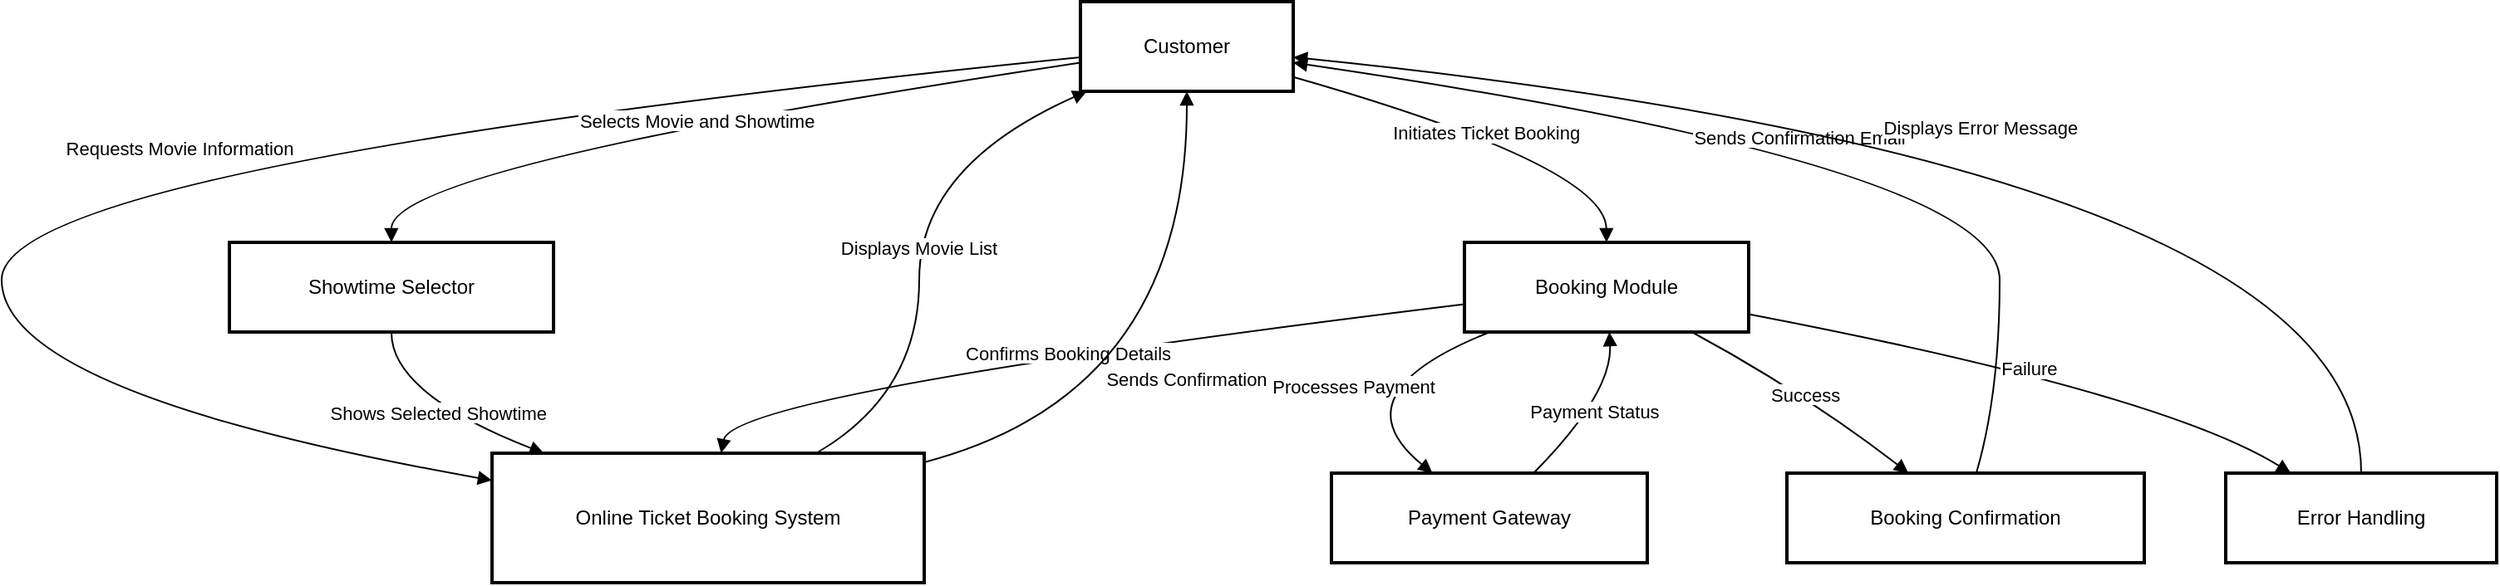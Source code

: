 <mxfile version="26.1.0">
  <diagram name="Page-1" id="0Gqs2zB3fQ_JKMYZYUpU">
    <mxGraphModel>
      <root>
        <mxCell id="0" />
        <mxCell id="1" parent="0" />
        <mxCell id="2" value="Customer" style="whiteSpace=wrap;strokeWidth=2;" vertex="1" parent="1">
          <mxGeometry x="758" y="8" width="128" height="54" as="geometry" />
        </mxCell>
        <mxCell id="3" value="Online Ticket Booking System" style="whiteSpace=wrap;strokeWidth=2;" vertex="1" parent="1">
          <mxGeometry x="404" y="280" width="260" height="78" as="geometry" />
        </mxCell>
        <mxCell id="4" value="Showtime Selector" style="whiteSpace=wrap;strokeWidth=2;" vertex="1" parent="1">
          <mxGeometry x="246" y="153" width="195" height="54" as="geometry" />
        </mxCell>
        <mxCell id="5" value="Booking Module" style="whiteSpace=wrap;strokeWidth=2;" vertex="1" parent="1">
          <mxGeometry x="989" y="153" width="171" height="54" as="geometry" />
        </mxCell>
        <mxCell id="6" value="Payment Gateway" style="whiteSpace=wrap;strokeWidth=2;" vertex="1" parent="1">
          <mxGeometry x="909" y="292" width="190" height="54" as="geometry" />
        </mxCell>
        <mxCell id="7" value="Booking Confirmation" style="whiteSpace=wrap;strokeWidth=2;" vertex="1" parent="1">
          <mxGeometry x="1183" y="292" width="215" height="54" as="geometry" />
        </mxCell>
        <mxCell id="8" value="Error Handling" style="whiteSpace=wrap;strokeWidth=2;" vertex="1" parent="1">
          <mxGeometry x="1447" y="292" width="163" height="54" as="geometry" />
        </mxCell>
        <mxCell id="9" value="Requests Movie Information" style="curved=1;startArrow=none;endArrow=block;exitX=0;exitY=0.62;entryX=0;entryY=0.21;" edge="1" parent="1" source="2" target="3">
          <mxGeometry relative="1" as="geometry">
            <Array as="points">
              <mxPoint x="109" y="107" />
              <mxPoint x="109" y="244" />
            </Array>
          </mxGeometry>
        </mxCell>
        <mxCell id="10" value="Displays Movie List" style="curved=1;startArrow=none;endArrow=block;exitX=0.75;exitY=0;entryX=0.03;entryY=1;" edge="1" parent="1" source="3" target="2">
          <mxGeometry relative="1" as="geometry">
            <Array as="points">
              <mxPoint x="661" y="244" />
              <mxPoint x="661" y="107" />
            </Array>
          </mxGeometry>
        </mxCell>
        <mxCell id="11" value="Selects Movie and Showtime" style="curved=1;startArrow=none;endArrow=block;exitX=0;exitY=0.68;entryX=0.5;entryY=0;" edge="1" parent="1" source="2" target="4">
          <mxGeometry relative="1" as="geometry">
            <Array as="points">
              <mxPoint x="343" y="107" />
            </Array>
          </mxGeometry>
        </mxCell>
        <mxCell id="12" value="Shows Selected Showtime" style="curved=1;startArrow=none;endArrow=block;exitX=0.5;exitY=1;entryX=0.12;entryY=0;" edge="1" parent="1" source="4" target="3">
          <mxGeometry relative="1" as="geometry">
            <Array as="points">
              <mxPoint x="343" y="244" />
            </Array>
          </mxGeometry>
        </mxCell>
        <mxCell id="13" value="Initiates Ticket Booking" style="curved=1;startArrow=none;endArrow=block;exitX=1;exitY=0.84;entryX=0.5;entryY=0;" edge="1" parent="1" source="2" target="5">
          <mxGeometry relative="1" as="geometry">
            <Array as="points">
              <mxPoint x="1074" y="107" />
            </Array>
          </mxGeometry>
        </mxCell>
        <mxCell id="14" value="Confirms Booking Details" style="curved=1;startArrow=none;endArrow=block;exitX=0;exitY=0.69;entryX=0.53;entryY=0;" edge="1" parent="1" source="5" target="3">
          <mxGeometry relative="1" as="geometry">
            <Array as="points">
              <mxPoint x="549" y="244" />
            </Array>
          </mxGeometry>
        </mxCell>
        <mxCell id="15" value="Sends Confirmation" style="curved=1;startArrow=none;endArrow=block;exitX=1;exitY=0.07;entryX=0.5;entryY=1;" edge="1" parent="1" source="3" target="2">
          <mxGeometry relative="1" as="geometry">
            <Array as="points">
              <mxPoint x="822" y="244" />
            </Array>
          </mxGeometry>
        </mxCell>
        <mxCell id="16" value="Processes Payment" style="curved=1;startArrow=none;endArrow=block;exitX=0.09;exitY=1;entryX=0.32;entryY=0;" edge="1" parent="1" source="5" target="6">
          <mxGeometry relative="1" as="geometry">
            <Array as="points">
              <mxPoint x="911" y="244" />
            </Array>
          </mxGeometry>
        </mxCell>
        <mxCell id="17" value="Payment Status" style="curved=1;startArrow=none;endArrow=block;exitX=0.64;exitY=0;entryX=0.51;entryY=1;" edge="1" parent="1" source="6" target="5">
          <mxGeometry relative="1" as="geometry">
            <Array as="points">
              <mxPoint x="1078" y="244" />
            </Array>
          </mxGeometry>
        </mxCell>
        <mxCell id="18" value="Success" style="curved=1;startArrow=none;endArrow=block;exitX=0.8;exitY=1;entryX=0.34;entryY=0;" edge="1" parent="1" source="5" target="7">
          <mxGeometry relative="1" as="geometry">
            <Array as="points">
              <mxPoint x="1194" y="244" />
            </Array>
          </mxGeometry>
        </mxCell>
        <mxCell id="19" value="Failure" style="curved=1;startArrow=none;endArrow=block;exitX=1;exitY=0.8;entryX=0.24;entryY=0;" edge="1" parent="1" source="5" target="8">
          <mxGeometry relative="1" as="geometry">
            <Array as="points">
              <mxPoint x="1409" y="244" />
            </Array>
          </mxGeometry>
        </mxCell>
        <mxCell id="20" value="Sends Confirmation Email" style="curved=1;startArrow=none;endArrow=block;exitX=0.53;exitY=0;entryX=1;entryY=0.68;" edge="1" parent="1" source="7" target="2">
          <mxGeometry relative="1" as="geometry">
            <Array as="points">
              <mxPoint x="1311" y="244" />
              <mxPoint x="1311" y="107" />
            </Array>
          </mxGeometry>
        </mxCell>
        <mxCell id="21" value="Displays Error Message" style="curved=1;startArrow=none;endArrow=block;exitX=0.5;exitY=0;entryX=1;entryY=0.62;" edge="1" parent="1" source="8" target="2">
          <mxGeometry relative="1" as="geometry">
            <Array as="points">
              <mxPoint x="1529" y="107" />
            </Array>
          </mxGeometry>
        </mxCell>
      </root>
    </mxGraphModel>
  </diagram>
</mxfile>
